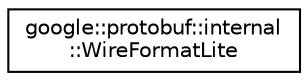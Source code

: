digraph "类继承关系图"
{
 // LATEX_PDF_SIZE
  edge [fontname="Helvetica",fontsize="10",labelfontname="Helvetica",labelfontsize="10"];
  node [fontname="Helvetica",fontsize="10",shape=record];
  rankdir="LR";
  Node0 [label="google::protobuf::internal\l::WireFormatLite",height=0.2,width=0.4,color="black", fillcolor="white", style="filled",URL="$classgoogle_1_1protobuf_1_1internal_1_1WireFormatLite.html",tooltip=" "];
}
